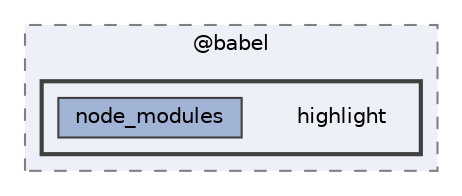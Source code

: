 digraph "pkiclassroomrescheduler/src/main/frontend/node_modules/@babel/highlight"
{
 // LATEX_PDF_SIZE
  bgcolor="transparent";
  edge [fontname=Helvetica,fontsize=10,labelfontname=Helvetica,labelfontsize=10];
  node [fontname=Helvetica,fontsize=10,shape=box,height=0.2,width=0.4];
  compound=true
  subgraph clusterdir_bc8070c8b402176472541bb6f0cba6df {
    graph [ bgcolor="#edf0f7", pencolor="grey50", label="@babel", fontname=Helvetica,fontsize=10 style="filled,dashed", URL="dir_bc8070c8b402176472541bb6f0cba6df.html",tooltip=""]
  subgraph clusterdir_e131cc27bd8233075e036b85b7084697 {
    graph [ bgcolor="#edf0f7", pencolor="grey25", label="", fontname=Helvetica,fontsize=10 style="filled,bold", URL="dir_e131cc27bd8233075e036b85b7084697.html",tooltip=""]
    dir_e131cc27bd8233075e036b85b7084697 [shape=plaintext, label="highlight"];
  dir_1fbb90d008a24333eeba9ff1b909f0cc [label="node_modules", fillcolor="#a2b4d6", color="grey25", style="filled", URL="dir_1fbb90d008a24333eeba9ff1b909f0cc.html",tooltip=""];
  }
  }
}
